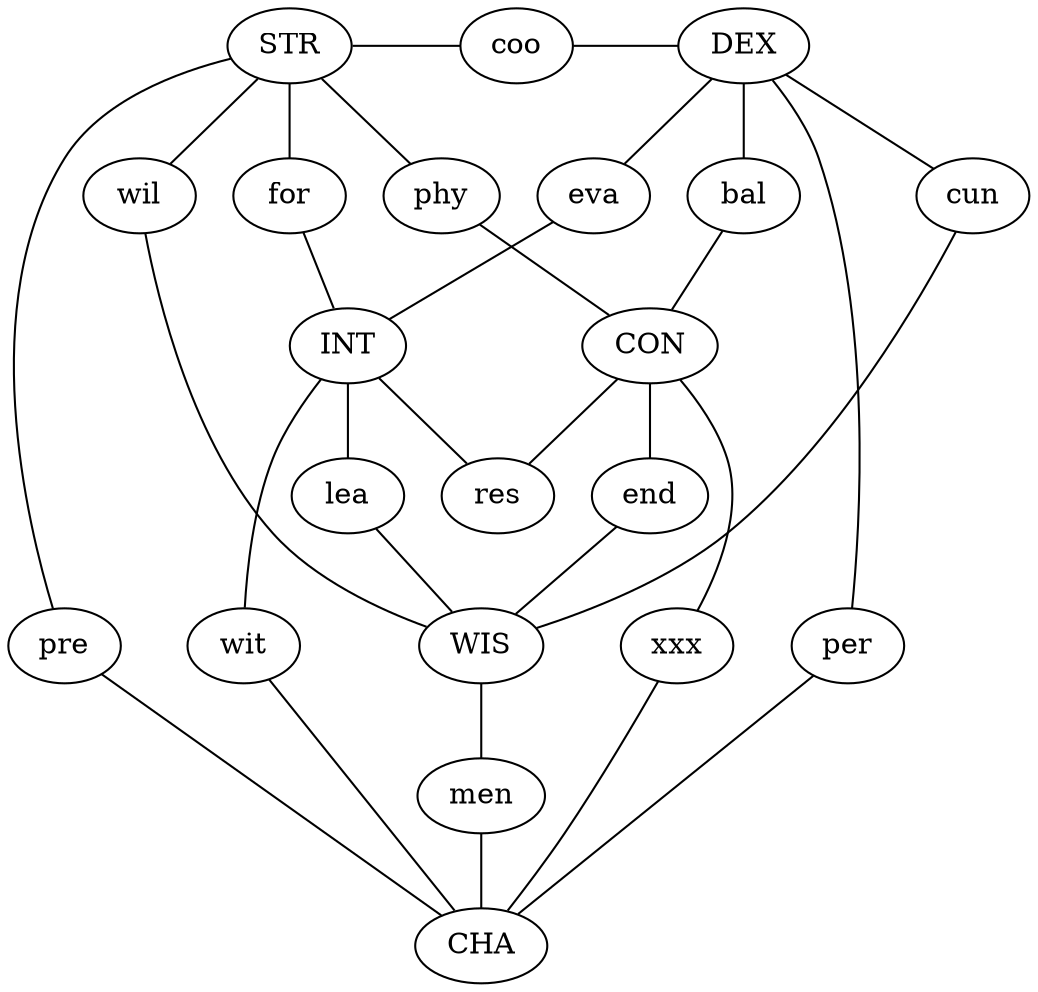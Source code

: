 
graph abilities {
  STR -- coo -- DEX;
  STR -- phy -- CON;
  STR -- for -- INT;
  STR -- wil -- WIS;
  STR -- pre -- CHA;
  DEX -- bal -- CON;
  DEX -- cun -- WIS;
  DEX -- eva -- INT;
  DEX -- per -- CHA;
  CON -- res -- INT;
  CON -- end -- WIS;
  CON -- xxx -- CHA;
  INT -- lea -- WIS;
  INT -- wit -- CHA;
  WIS -- men -- CHA;

  { rank=same; STR coo DEX }
  { rank=same; wil for phy eva bal cun }
  { rank=same; INT CON }
  { rank=same; pre wit WIS xxx per }

 //{ rank=same; STR DEX CON INT WIS CHA }
   //
 //{ rank=same; STR DEX CON }
 //{ rank=same; INT WIS CHA }
   //
 //{ rank=same; STR INT }
 //{ rank=same; CON WIS }
 //{ rank=same; DEX CHA }
}

